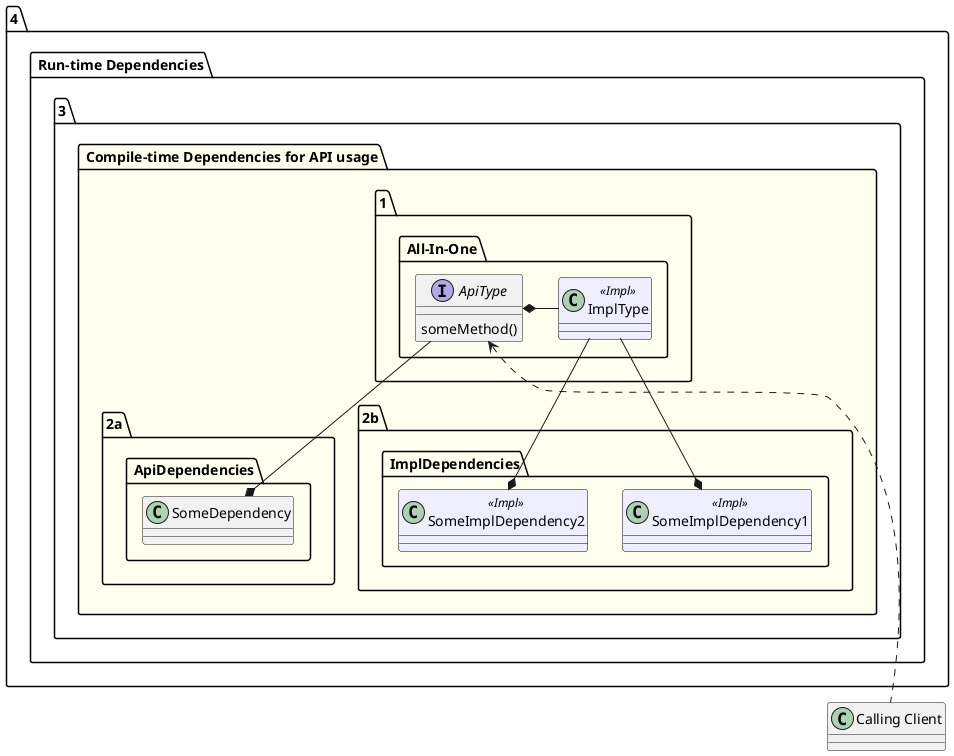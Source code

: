 @startuml

skinparam class {
  BackgroundColor<<Impl>> #EEEEFF
  BorderColor<<Impl>> black
}

package "4. Run-time Dependencies" {

    package "3. Compile-time Dependencies for API usage" #fffff0 {

        package "1. All-In-One" {

            interface ApiType {
                someMethod()
            }

            class "ImplType" <<Impl>>

            ApiType *--right-- ImplType
        }

        package "2a. ApiDependencies" {

            class SomeDependency

            ApiType --* SomeDependency
        }

        package "2b. ImplDependencies" {

            class SomeImplDependency1 <<Impl>>
            class SomeImplDependency2 <<Impl>>

            ImplType --* SomeImplDependency1
            ImplType --* SomeImplDependency2
        }
    }
}

class "Calling Client"
ApiType <..down. "Calling Client"

@enduml